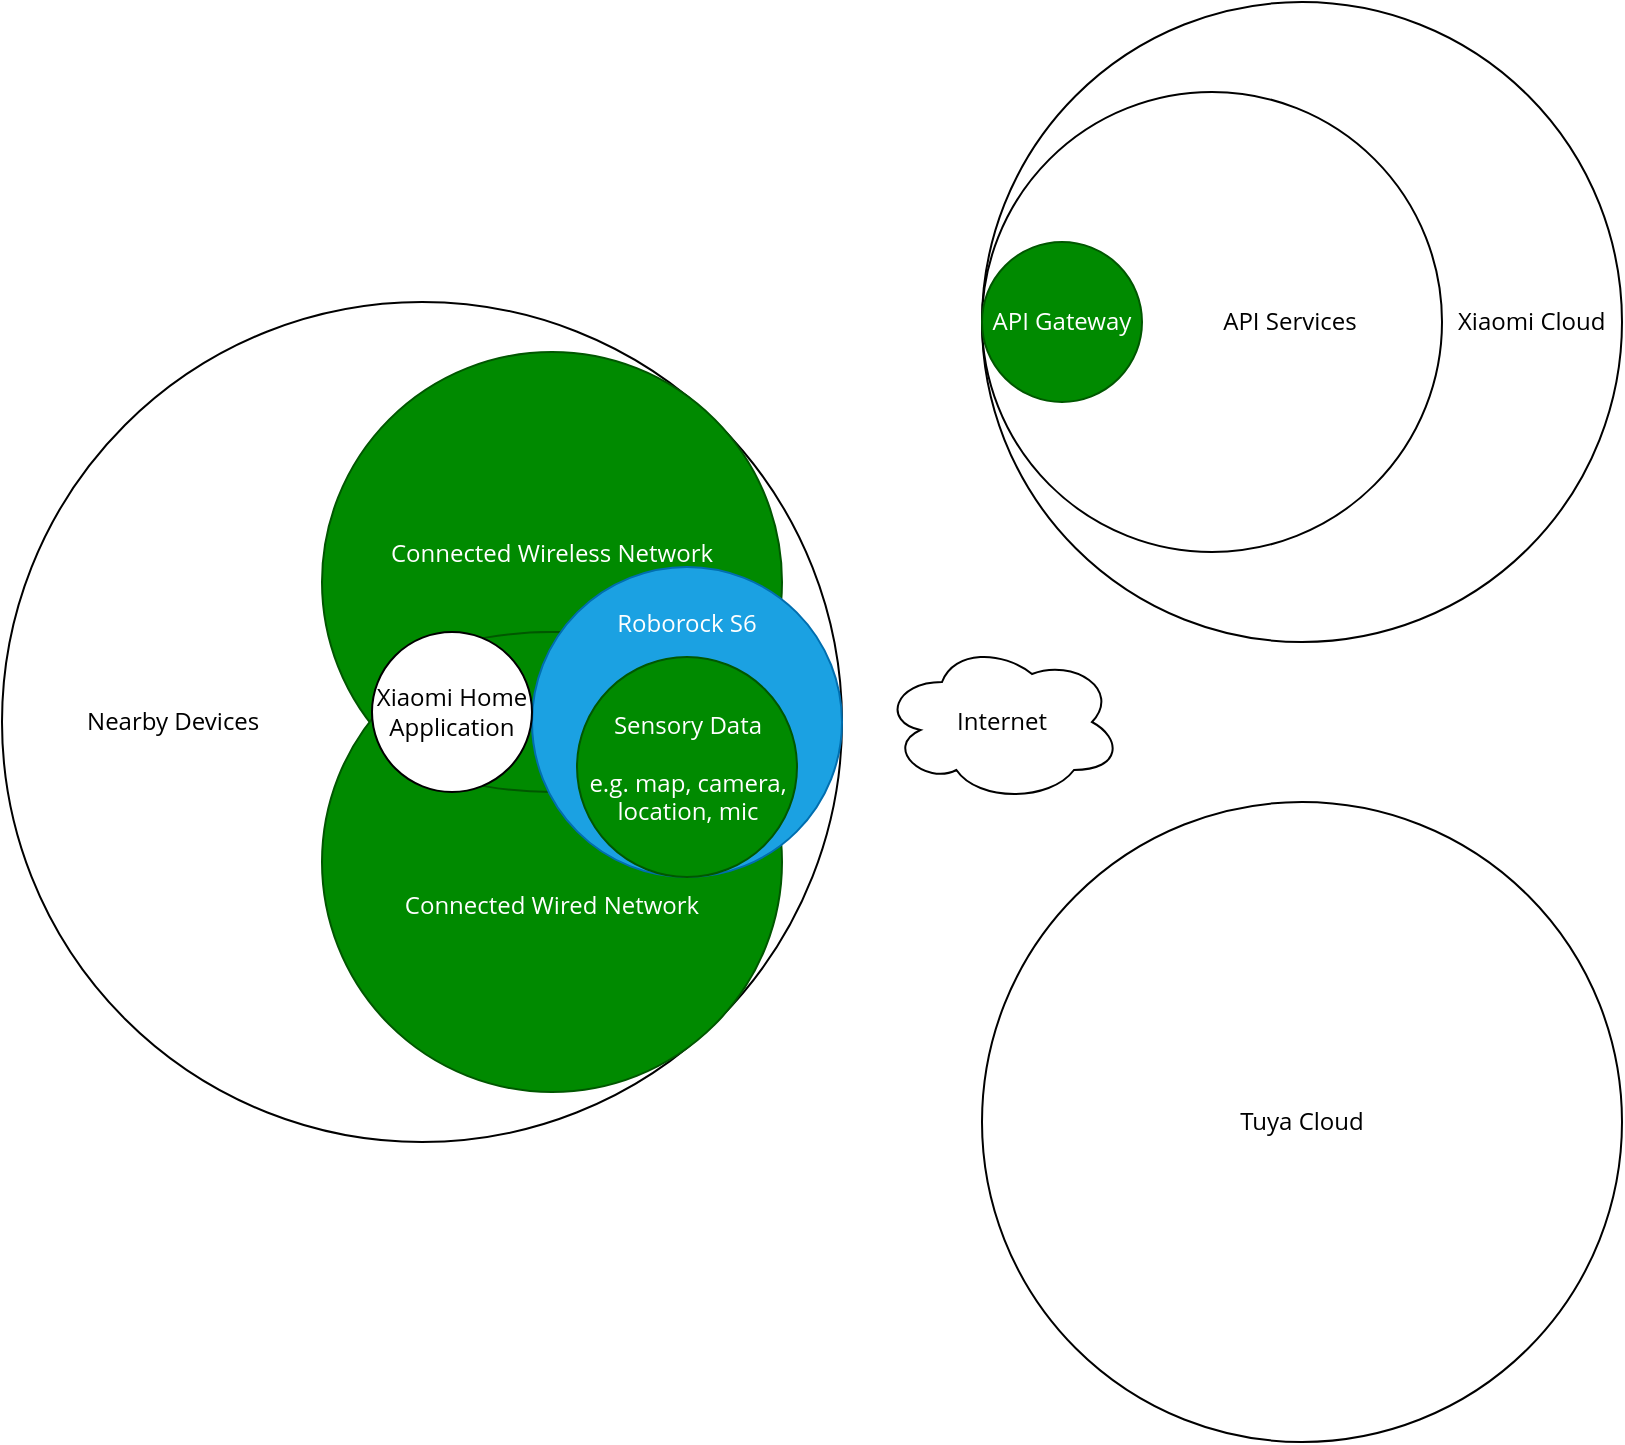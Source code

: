 <mxfile version="15.3.8" type="device"><diagram id="YT2I-j0pBPG_M7FL-rop" name="Page-1"><mxGraphModel dx="1185" dy="818" grid="1" gridSize="10" guides="1" tooltips="1" connect="1" arrows="1" fold="1" page="1" pageScale="1" pageWidth="850" pageHeight="1100" math="0" shadow="0"><root><mxCell id="0"/><mxCell id="1" parent="0"/><mxCell id="YIdVN6sAZj3XnuxB2Vsj-11" value="Tuya Cloud" style="ellipse;whiteSpace=wrap;html=1;aspect=fixed;align=center;fontFamily=Open Sans;fontSource=https%3A%2F%2Ffonts.googleapis.com%2Fcss%3Ffamily%3DOpen%2BSans;" vertex="1" parent="1"><mxGeometry x="520" y="640" width="320" height="320" as="geometry"/></mxCell><mxCell id="YIdVN6sAZj3XnuxB2Vsj-20" value="" style="group" vertex="1" connectable="0" parent="1"><mxGeometry x="520" y="240" width="320" height="320" as="geometry"/></mxCell><mxCell id="YIdVN6sAZj3XnuxB2Vsj-9" value="&amp;nbsp; &amp;nbsp;Xiaomi Cloud&amp;nbsp;&amp;nbsp;" style="ellipse;whiteSpace=wrap;html=1;aspect=fixed;align=right;fontFamily=Open Sans;fontSource=https%3A%2F%2Ffonts.googleapis.com%2Fcss%3Ffamily%3DOpen%2BSans;" vertex="1" parent="YIdVN6sAZj3XnuxB2Vsj-20"><mxGeometry width="320" height="320" as="geometry"/></mxCell><mxCell id="YIdVN6sAZj3XnuxB2Vsj-8" value="&amp;nbsp; &amp;nbsp; &amp;nbsp; &amp;nbsp; &amp;nbsp; &amp;nbsp; &amp;nbsp; &amp;nbsp; &amp;nbsp; &amp;nbsp; &amp;nbsp; &amp;nbsp; &amp;nbsp;API Services" style="ellipse;whiteSpace=wrap;html=1;aspect=fixed;align=center;fontFamily=Open Sans;fontSource=https%3A%2F%2Ffonts.googleapis.com%2Fcss%3Ffamily%3DOpen%2BSans;" vertex="1" parent="YIdVN6sAZj3XnuxB2Vsj-20"><mxGeometry y="45" width="230" height="230" as="geometry"/></mxCell><mxCell id="YIdVN6sAZj3XnuxB2Vsj-7" value="API Gateway" style="ellipse;whiteSpace=wrap;html=1;aspect=fixed;align=center;fillColor=#008a00;strokeColor=#005700;fontColor=#ffffff;fontFamily=Open Sans;fontSource=https%3A%2F%2Ffonts.googleapis.com%2Fcss%3Ffamily%3DOpen%2BSans;" vertex="1" parent="YIdVN6sAZj3XnuxB2Vsj-20"><mxGeometry y="120" width="80" height="80" as="geometry"/></mxCell><mxCell id="YIdVN6sAZj3XnuxB2Vsj-22" value="" style="group" vertex="1" connectable="0" parent="1"><mxGeometry x="30" y="390" width="420" height="420" as="geometry"/></mxCell><mxCell id="YIdVN6sAZj3XnuxB2Vsj-5" value="&amp;nbsp; &amp;nbsp; &amp;nbsp; &amp;nbsp; &amp;nbsp; &amp;nbsp; &amp;nbsp;Nearby Devices" style="ellipse;whiteSpace=wrap;html=1;aspect=fixed;align=left;fontFamily=Open Sans;fontSource=https%3A%2F%2Ffonts.googleapis.com%2Fcss%3Ffamily%3DOpen%2BSans;" vertex="1" parent="YIdVN6sAZj3XnuxB2Vsj-22"><mxGeometry width="420" height="420" as="geometry"/></mxCell><mxCell id="YIdVN6sAZj3XnuxB2Vsj-6" value="Connected Wireless Network&lt;br&gt;&lt;br&gt;&lt;br&gt;" style="ellipse;whiteSpace=wrap;html=1;aspect=fixed;align=center;fillColor=#008a00;strokeColor=#005700;fontColor=#ffffff;fontFamily=Open Sans;fontSource=https%3A%2F%2Ffonts.googleapis.com%2Fcss%3Ffamily%3DOpen%2BSans;" vertex="1" parent="YIdVN6sAZj3XnuxB2Vsj-22"><mxGeometry x="160" y="25" width="230" height="230" as="geometry"/></mxCell><mxCell id="YIdVN6sAZj3XnuxB2Vsj-13" value="&lt;br&gt;&lt;br&gt;&lt;br&gt;Connected Wired Network" style="ellipse;whiteSpace=wrap;html=1;aspect=fixed;align=center;fillColor=#008a00;strokeColor=#005700;fontColor=#ffffff;fontFamily=Open Sans;fontSource=https%3A%2F%2Ffonts.googleapis.com%2Fcss%3Ffamily%3DOpen%2BSans;" vertex="1" parent="YIdVN6sAZj3XnuxB2Vsj-22"><mxGeometry x="160" y="165" width="230" height="230" as="geometry"/></mxCell><mxCell id="YIdVN6sAZj3XnuxB2Vsj-16" value="" style="ellipse;whiteSpace=wrap;html=1;align=right;fillColor=#008a00;strokeColor=#005700;fontColor=#ffffff;fontFamily=Open Sans;fontSource=https%3A%2F%2Ffonts.googleapis.com%2Fcss%3Ffamily%3DOpen%2BSans;" vertex="1" parent="YIdVN6sAZj3XnuxB2Vsj-22"><mxGeometry x="185" y="165" width="180" height="80" as="geometry"/></mxCell><mxCell id="YIdVN6sAZj3XnuxB2Vsj-1" value="&lt;br&gt;Roborock S6" style="ellipse;whiteSpace=wrap;html=1;aspect=fixed;fillColor=#1ba1e2;strokeColor=#006EAF;fontColor=#ffffff;fontFamily=Open Sans;fontSource=https%3A%2F%2Ffonts.googleapis.com%2Fcss%3Ffamily%3DOpen%2BSans;verticalAlign=top;" vertex="1" parent="YIdVN6sAZj3XnuxB2Vsj-22"><mxGeometry x="265" y="132.5" width="155" height="155" as="geometry"/></mxCell><mxCell id="YIdVN6sAZj3XnuxB2Vsj-10" value="Xiaomi Home&lt;br&gt;&lt;div&gt;&lt;span&gt;Application&lt;/span&gt;&lt;/div&gt;" style="ellipse;whiteSpace=wrap;html=1;aspect=fixed;align=center;fontFamily=Open Sans;fontSource=https%3A%2F%2Ffonts.googleapis.com%2Fcss%3Ffamily%3DOpen%2BSans;" vertex="1" parent="YIdVN6sAZj3XnuxB2Vsj-22"><mxGeometry x="185" y="165" width="80" height="80" as="geometry"/></mxCell><mxCell id="YIdVN6sAZj3XnuxB2Vsj-14" value="Sensory Data&lt;br&gt;&lt;br&gt;e.g.&amp;nbsp;map, camera, location, mic" style="ellipse;whiteSpace=wrap;html=1;aspect=fixed;align=center;fontFamily=Open Sans;fontSource=https%3A%2F%2Ffonts.googleapis.com%2Fcss%3Ffamily%3DOpen%2BSans;fillColor=#008a00;strokeColor=#005700;fontColor=#ffffff;" vertex="1" parent="YIdVN6sAZj3XnuxB2Vsj-22"><mxGeometry x="287.5" y="177.5" width="110" height="110" as="geometry"/></mxCell><mxCell id="YIdVN6sAZj3XnuxB2Vsj-23" value="Internet" style="ellipse;shape=cloud;whiteSpace=wrap;html=1;fontFamily=Open Sans;fontSource=https%3A%2F%2Ffonts.googleapis.com%2Fcss%3Ffamily%3DOpen%2BSans;align=center;verticalAlign=middle;" vertex="1" parent="1"><mxGeometry x="470" y="560" width="120" height="80" as="geometry"/></mxCell></root></mxGraphModel></diagram></mxfile>